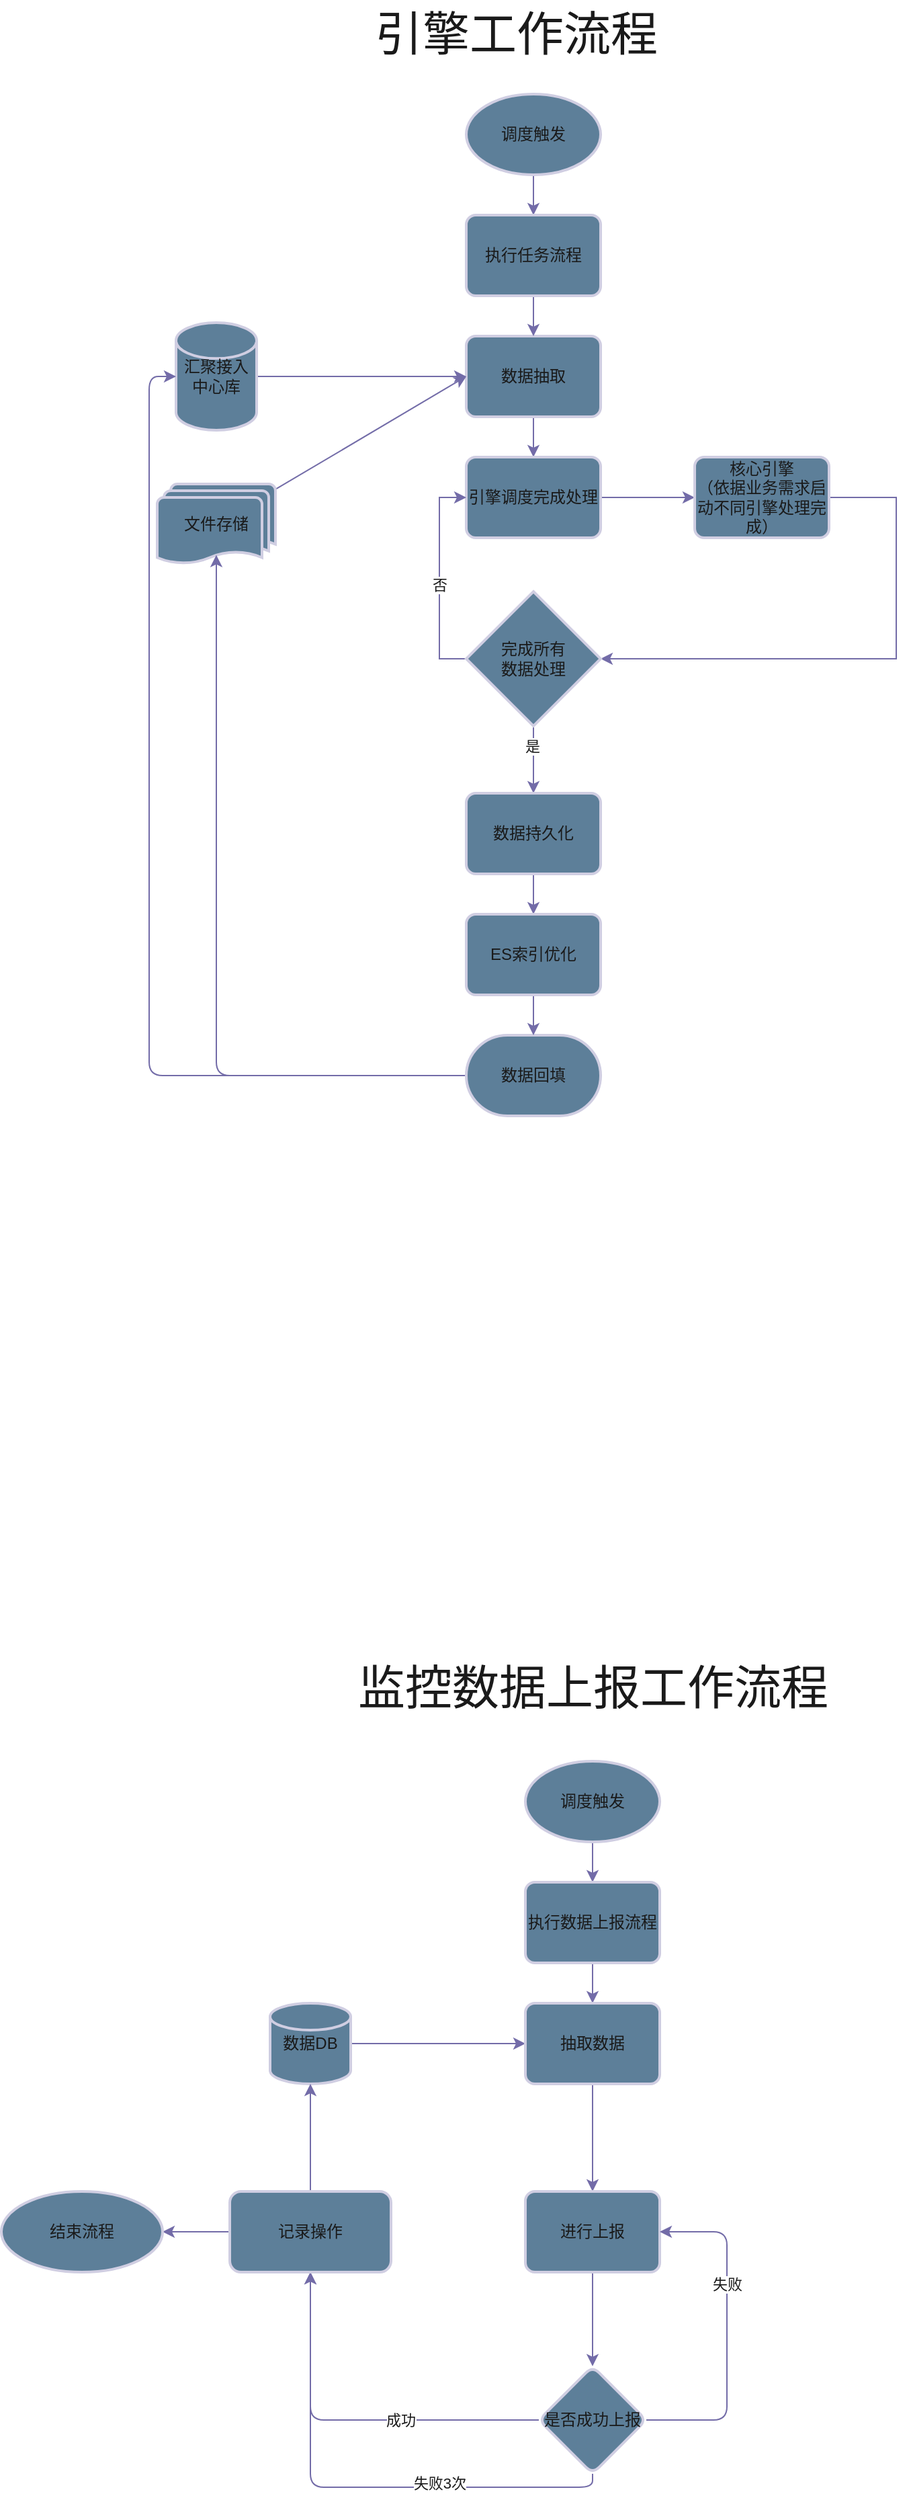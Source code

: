 <mxfile version="14.6.6" type="github">
  <diagram id="x2GGqh8nmgSfw9A8hSw9" name="Page-1">
    <mxGraphModel dx="2372" dy="1260" grid="1" gridSize="10" guides="1" tooltips="1" connect="1" arrows="1" fold="1" page="1" pageScale="1" pageWidth="827" pageHeight="1169" math="0" shadow="0">
      <root>
        <mxCell id="0" />
        <mxCell id="1" parent="0" />
        <mxCell id="qcW9sYDhVfVx4ufNbn1A-1" value="" style="edgeStyle=orthogonalEdgeStyle;rounded=0;orthogonalLoop=1;jettySize=auto;html=1;entryX=0.5;entryY=0;entryDx=0;entryDy=0;strokeColor=#736CA8;fontColor=#1A1A1A;" edge="1" parent="1" source="qcW9sYDhVfVx4ufNbn1A-2" target="qcW9sYDhVfVx4ufNbn1A-11">
          <mxGeometry relative="1" as="geometry" />
        </mxCell>
        <mxCell id="qcW9sYDhVfVx4ufNbn1A-2" value="&lt;font style=&quot;vertical-align: inherit&quot;&gt;&lt;font style=&quot;vertical-align: inherit&quot;&gt;&lt;font style=&quot;vertical-align: inherit&quot;&gt;&lt;font style=&quot;vertical-align: inherit&quot;&gt;&lt;font style=&quot;vertical-align: inherit&quot;&gt;&lt;font style=&quot;vertical-align: inherit&quot;&gt;数据&lt;/font&gt;&lt;/font&gt;&lt;font style=&quot;vertical-align: inherit&quot;&gt;&lt;font style=&quot;vertical-align: inherit&quot;&gt;抽取&lt;/font&gt;&lt;/font&gt;&lt;/font&gt;&lt;/font&gt;&lt;/font&gt;&lt;/font&gt;" style="rounded=1;whiteSpace=wrap;html=1;absoluteArcSize=1;arcSize=14;strokeWidth=2;fillColor=#5D7F99;strokeColor=#D0CEE2;fontColor=#1A1A1A;" vertex="1" parent="1">
          <mxGeometry x="376" y="300" width="100" height="60" as="geometry" />
        </mxCell>
        <mxCell id="qcW9sYDhVfVx4ufNbn1A-3" style="edgeStyle=none;rounded=1;sketch=0;orthogonalLoop=1;jettySize=auto;html=1;fontColor=#1A1A1A;strokeColor=#736CA8;" edge="1" parent="1" source="qcW9sYDhVfVx4ufNbn1A-4" target="qcW9sYDhVfVx4ufNbn1A-2">
          <mxGeometry relative="1" as="geometry" />
        </mxCell>
        <mxCell id="qcW9sYDhVfVx4ufNbn1A-4" value="&lt;font style=&quot;vertical-align: inherit&quot;&gt;&lt;font style=&quot;vertical-align: inherit&quot;&gt;汇聚接入中心库&lt;/font&gt;&lt;/font&gt;" style="strokeWidth=2;html=1;shape=mxgraph.flowchart.database;whiteSpace=wrap;fillColor=#5D7F99;strokeColor=#D0CEE2;fontColor=#1A1A1A;" vertex="1" parent="1">
          <mxGeometry x="160" y="290" width="60" height="80" as="geometry" />
        </mxCell>
        <mxCell id="qcW9sYDhVfVx4ufNbn1A-5" style="edgeStyle=none;rounded=1;sketch=0;orthogonalLoop=1;jettySize=auto;html=1;entryX=0;entryY=0.5;entryDx=0;entryDy=0;fontColor=#1A1A1A;strokeColor=#736CA8;" edge="1" parent="1" source="qcW9sYDhVfVx4ufNbn1A-6" target="qcW9sYDhVfVx4ufNbn1A-2">
          <mxGeometry relative="1" as="geometry" />
        </mxCell>
        <mxCell id="qcW9sYDhVfVx4ufNbn1A-6" value="&lt;font style=&quot;vertical-align: inherit&quot;&gt;&lt;font style=&quot;vertical-align: inherit&quot;&gt;文件存储&lt;/font&gt;&lt;/font&gt;" style="strokeWidth=2;html=1;shape=mxgraph.flowchart.multi-document;whiteSpace=wrap;fillColor=#5D7F99;strokeColor=#D0CEE2;fontColor=#1A1A1A;" vertex="1" parent="1">
          <mxGeometry x="146" y="410" width="88" height="60" as="geometry" />
        </mxCell>
        <mxCell id="qcW9sYDhVfVx4ufNbn1A-7" value="" style="edgeStyle=orthogonalEdgeStyle;rounded=0;orthogonalLoop=1;jettySize=auto;html=1;strokeColor=#736CA8;fontColor=#1A1A1A;" edge="1" parent="1" source="qcW9sYDhVfVx4ufNbn1A-8" target="qcW9sYDhVfVx4ufNbn1A-13">
          <mxGeometry relative="1" as="geometry" />
        </mxCell>
        <mxCell id="qcW9sYDhVfVx4ufNbn1A-8" value="&lt;span&gt;&lt;font style=&quot;vertical-align: inherit&quot;&gt;&lt;font style=&quot;vertical-align: inherit&quot;&gt;调度触发&lt;/font&gt;&lt;/font&gt;&lt;/span&gt;" style="strokeWidth=2;html=1;shape=mxgraph.flowchart.start_1;whiteSpace=wrap;fillColor=#5D7F99;strokeColor=#D0CEE2;fontColor=#1A1A1A;" vertex="1" parent="1">
          <mxGeometry x="376" y="120" width="100" height="60" as="geometry" />
        </mxCell>
        <mxCell id="qcW9sYDhVfVx4ufNbn1A-9" value="" style="edgeStyle=orthogonalEdgeStyle;rounded=0;orthogonalLoop=1;jettySize=auto;html=1;strokeColor=#736CA8;fontColor=#1A1A1A;" edge="1" parent="1" source="qcW9sYDhVfVx4ufNbn1A-11" target="qcW9sYDhVfVx4ufNbn1A-17">
          <mxGeometry relative="1" as="geometry" />
        </mxCell>
        <mxCell id="qcW9sYDhVfVx4ufNbn1A-11" value="&lt;font style=&quot;vertical-align: inherit&quot;&gt;&lt;font style=&quot;vertical-align: inherit&quot;&gt;&lt;font style=&quot;vertical-align: inherit&quot;&gt;&lt;font style=&quot;vertical-align: inherit&quot;&gt;&lt;font style=&quot;vertical-align: inherit&quot;&gt;&lt;font style=&quot;vertical-align: inherit&quot;&gt;&lt;font style=&quot;vertical-align: inherit&quot;&gt;&lt;font style=&quot;vertical-align: inherit&quot;&gt;引擎调度完成处理&lt;/font&gt;&lt;/font&gt;&lt;/font&gt;&lt;/font&gt;&lt;/font&gt;&lt;/font&gt;&lt;/font&gt;&lt;/font&gt;" style="rounded=1;whiteSpace=wrap;html=1;absoluteArcSize=1;arcSize=14;strokeWidth=2;fillColor=#5D7F99;strokeColor=#D0CEE2;fontColor=#1A1A1A;" vertex="1" parent="1">
          <mxGeometry x="376" y="390" width="100" height="60" as="geometry" />
        </mxCell>
        <mxCell id="qcW9sYDhVfVx4ufNbn1A-12" value="" style="edgeStyle=orthogonalEdgeStyle;rounded=0;orthogonalLoop=1;jettySize=auto;html=1;strokeColor=#736CA8;fontColor=#1A1A1A;" edge="1" parent="1" source="qcW9sYDhVfVx4ufNbn1A-13" target="qcW9sYDhVfVx4ufNbn1A-2">
          <mxGeometry relative="1" as="geometry" />
        </mxCell>
        <mxCell id="qcW9sYDhVfVx4ufNbn1A-13" value="&lt;font style=&quot;vertical-align: inherit&quot;&gt;&lt;font style=&quot;vertical-align: inherit&quot;&gt;执行任务流程&lt;/font&gt;&lt;/font&gt;" style="rounded=1;whiteSpace=wrap;html=1;absoluteArcSize=1;arcSize=14;strokeWidth=2;fillColor=#5D7F99;strokeColor=#D0CEE2;fontColor=#1A1A1A;" vertex="1" parent="1">
          <mxGeometry x="376" y="210" width="100" height="60" as="geometry" />
        </mxCell>
        <mxCell id="qcW9sYDhVfVx4ufNbn1A-16" style="edgeStyle=orthogonalEdgeStyle;rounded=0;orthogonalLoop=1;jettySize=auto;html=1;entryX=1;entryY=0.5;entryDx=0;entryDy=0;entryPerimeter=0;strokeColor=#736CA8;fontColor=#1A1A1A;" edge="1" parent="1" source="qcW9sYDhVfVx4ufNbn1A-17" target="qcW9sYDhVfVx4ufNbn1A-26">
          <mxGeometry relative="1" as="geometry">
            <Array as="points">
              <mxPoint x="696" y="420" />
              <mxPoint x="696" y="540" />
            </Array>
          </mxGeometry>
        </mxCell>
        <mxCell id="qcW9sYDhVfVx4ufNbn1A-17" value="&lt;font style=&quot;vertical-align: inherit&quot;&gt;&lt;font style=&quot;vertical-align: inherit&quot;&gt;&lt;font style=&quot;vertical-align: inherit&quot;&gt;&lt;font style=&quot;vertical-align: inherit&quot;&gt;&lt;font style=&quot;vertical-align: inherit&quot;&gt;&lt;font style=&quot;vertical-align: inherit&quot;&gt;&lt;font style=&quot;vertical-align: inherit&quot;&gt;&lt;font style=&quot;vertical-align: inherit&quot;&gt;&lt;font style=&quot;vertical-align: inherit&quot;&gt;&lt;font style=&quot;vertical-align: inherit&quot;&gt;&lt;font style=&quot;vertical-align: inherit&quot;&gt;&lt;font style=&quot;vertical-align: inherit&quot;&gt;&lt;font style=&quot;vertical-align: inherit&quot;&gt;&lt;font style=&quot;vertical-align: inherit&quot;&gt;&lt;font style=&quot;vertical-align: inherit&quot;&gt;&lt;font style=&quot;vertical-align: inherit&quot;&gt;核心引擎&lt;br&gt;（依据业务需求启动不同引擎处理完成）&lt;/font&gt;&lt;/font&gt;&lt;/font&gt;&lt;/font&gt;&lt;/font&gt;&lt;/font&gt;&lt;/font&gt;&lt;/font&gt;&lt;br&gt;&lt;/font&gt;&lt;/font&gt;&lt;/font&gt;&lt;/font&gt;&lt;/font&gt;&lt;/font&gt;&lt;/font&gt;&lt;/font&gt;" style="rounded=1;whiteSpace=wrap;html=1;absoluteArcSize=1;arcSize=14;strokeWidth=2;fillColor=#5D7F99;strokeColor=#D0CEE2;fontColor=#1A1A1A;" vertex="1" parent="1">
          <mxGeometry x="546" y="390" width="100" height="60" as="geometry" />
        </mxCell>
        <mxCell id="qcW9sYDhVfVx4ufNbn1A-22" style="edgeStyle=orthogonalEdgeStyle;rounded=0;orthogonalLoop=1;jettySize=auto;html=1;exitX=0.5;exitY=1;exitDx=0;exitDy=0;exitPerimeter=0;entryX=0.5;entryY=0;entryDx=0;entryDy=0;strokeColor=#736CA8;fontColor=#1A1A1A;" edge="1" parent="1" source="qcW9sYDhVfVx4ufNbn1A-26" target="qcW9sYDhVfVx4ufNbn1A-30">
          <mxGeometry relative="1" as="geometry">
            <mxPoint x="426" y="610" as="sourcePoint" />
          </mxGeometry>
        </mxCell>
        <mxCell id="qcW9sYDhVfVx4ufNbn1A-69" value="是" style="edgeLabel;html=1;align=center;verticalAlign=middle;resizable=0;points=[];fontColor=#1A1A1A;" vertex="1" connectable="0" parent="qcW9sYDhVfVx4ufNbn1A-22">
          <mxGeometry x="-0.4" y="-1" relative="1" as="geometry">
            <mxPoint as="offset" />
          </mxGeometry>
        </mxCell>
        <mxCell id="qcW9sYDhVfVx4ufNbn1A-24" style="edgeStyle=orthogonalEdgeStyle;rounded=0;orthogonalLoop=1;jettySize=auto;html=1;entryX=0;entryY=0.5;entryDx=0;entryDy=0;exitX=0;exitY=0.5;exitDx=0;exitDy=0;exitPerimeter=0;strokeColor=#736CA8;fontColor=#1A1A1A;" edge="1" parent="1" source="qcW9sYDhVfVx4ufNbn1A-26" target="qcW9sYDhVfVx4ufNbn1A-11">
          <mxGeometry relative="1" as="geometry" />
        </mxCell>
        <mxCell id="qcW9sYDhVfVx4ufNbn1A-25" value="&lt;font style=&quot;vertical-align: inherit&quot;&gt;&lt;font style=&quot;vertical-align: inherit&quot;&gt;否&lt;/font&gt;&lt;/font&gt;" style="edgeLabel;html=1;align=center;verticalAlign=middle;resizable=0;points=[];fontColor=#1A1A1A;" vertex="1" connectable="0" parent="qcW9sYDhVfVx4ufNbn1A-24">
          <mxGeometry x="-0.062" relative="1" as="geometry">
            <mxPoint as="offset" />
          </mxGeometry>
        </mxCell>
        <mxCell id="qcW9sYDhVfVx4ufNbn1A-26" value="&lt;font style=&quot;vertical-align: inherit&quot;&gt;&lt;font style=&quot;vertical-align: inherit&quot;&gt;&lt;font style=&quot;vertical-align: inherit&quot;&gt;&lt;font style=&quot;vertical-align: inherit&quot;&gt;&lt;font style=&quot;vertical-align: inherit&quot;&gt;&lt;font style=&quot;vertical-align: inherit&quot;&gt;&lt;font style=&quot;vertical-align: inherit&quot;&gt;&lt;font style=&quot;vertical-align: inherit&quot;&gt;&lt;font style=&quot;vertical-align: inherit&quot;&gt;&lt;font style=&quot;vertical-align: inherit&quot;&gt;完成所有&lt;/font&gt;&lt;/font&gt;&lt;br&gt;&lt;font style=&quot;vertical-align: inherit&quot;&gt;&lt;font style=&quot;vertical-align: inherit&quot;&gt;数据处理&lt;/font&gt;&lt;/font&gt;&lt;/font&gt;&lt;/font&gt;&lt;/font&gt;&lt;/font&gt;&lt;/font&gt;&lt;/font&gt;&lt;/font&gt;&lt;/font&gt;" style="strokeWidth=2;html=1;shape=mxgraph.flowchart.decision;whiteSpace=wrap;fillColor=#5D7F99;strokeColor=#D0CEE2;fontColor=#1A1A1A;" vertex="1" parent="1">
          <mxGeometry x="376" y="490" width="100" height="100" as="geometry" />
        </mxCell>
        <mxCell id="qcW9sYDhVfVx4ufNbn1A-27" style="edgeStyle=orthogonalEdgeStyle;rounded=1;sketch=0;orthogonalLoop=1;jettySize=auto;html=1;entryX=0.5;entryY=0.88;entryDx=0;entryDy=0;entryPerimeter=0;fontColor=#1A1A1A;strokeColor=#736CA8;" edge="1" parent="1" source="qcW9sYDhVfVx4ufNbn1A-29" target="qcW9sYDhVfVx4ufNbn1A-6">
          <mxGeometry relative="1" as="geometry" />
        </mxCell>
        <mxCell id="qcW9sYDhVfVx4ufNbn1A-28" style="edgeStyle=orthogonalEdgeStyle;rounded=1;sketch=0;orthogonalLoop=1;jettySize=auto;html=1;entryX=0;entryY=0.5;entryDx=0;entryDy=0;entryPerimeter=0;fontColor=#1A1A1A;strokeColor=#736CA8;" edge="1" parent="1" source="qcW9sYDhVfVx4ufNbn1A-29" target="qcW9sYDhVfVx4ufNbn1A-4">
          <mxGeometry relative="1" as="geometry" />
        </mxCell>
        <mxCell id="qcW9sYDhVfVx4ufNbn1A-29" value="&lt;font style=&quot;vertical-align: inherit&quot;&gt;&lt;font style=&quot;vertical-align: inherit&quot;&gt;数据回填&lt;/font&gt;&lt;/font&gt;" style="strokeWidth=2;html=1;shape=mxgraph.flowchart.terminator;whiteSpace=wrap;fillColor=#5D7F99;strokeColor=#D0CEE2;fontColor=#1A1A1A;" vertex="1" parent="1">
          <mxGeometry x="376" y="820" width="100" height="60" as="geometry" />
        </mxCell>
        <mxCell id="qcW9sYDhVfVx4ufNbn1A-67" value="" style="edgeStyle=orthogonalEdgeStyle;curved=0;rounded=1;sketch=0;orthogonalLoop=1;jettySize=auto;html=1;fontColor=#1A1A1A;strokeColor=#736CA8;" edge="1" parent="1" source="qcW9sYDhVfVx4ufNbn1A-30" target="qcW9sYDhVfVx4ufNbn1A-31">
          <mxGeometry relative="1" as="geometry" />
        </mxCell>
        <mxCell id="qcW9sYDhVfVx4ufNbn1A-30" value="&lt;font style=&quot;vertical-align: inherit&quot;&gt;&lt;font style=&quot;vertical-align: inherit&quot;&gt;&lt;font style=&quot;vertical-align: inherit&quot;&gt;&lt;font style=&quot;vertical-align: inherit&quot;&gt;数据持久化&lt;/font&gt;&lt;/font&gt;&lt;/font&gt;&lt;/font&gt;" style="rounded=1;whiteSpace=wrap;html=1;absoluteArcSize=1;arcSize=14;strokeWidth=2;fillColor=#5D7F99;strokeColor=#D0CEE2;fontColor=#1A1A1A;" vertex="1" parent="1">
          <mxGeometry x="376" y="640" width="100" height="60" as="geometry" />
        </mxCell>
        <mxCell id="qcW9sYDhVfVx4ufNbn1A-68" style="edgeStyle=orthogonalEdgeStyle;curved=0;rounded=1;sketch=0;orthogonalLoop=1;jettySize=auto;html=1;entryX=0.5;entryY=0;entryDx=0;entryDy=0;entryPerimeter=0;fontColor=#1A1A1A;strokeColor=#736CA8;exitX=0.5;exitY=1;exitDx=0;exitDy=0;" edge="1" parent="1" source="qcW9sYDhVfVx4ufNbn1A-31" target="qcW9sYDhVfVx4ufNbn1A-29">
          <mxGeometry relative="1" as="geometry" />
        </mxCell>
        <mxCell id="qcW9sYDhVfVx4ufNbn1A-31" value="&lt;font style=&quot;vertical-align: inherit&quot;&gt;&lt;font style=&quot;vertical-align: inherit&quot;&gt;ES索引优化&lt;/font&gt;&lt;/font&gt;" style="rounded=1;whiteSpace=wrap;html=1;absoluteArcSize=1;arcSize=14;strokeWidth=2;fillColor=#5D7F99;strokeColor=#D0CEE2;fontColor=#1A1A1A;" vertex="1" parent="1">
          <mxGeometry x="376" y="730" width="100" height="60" as="geometry" />
        </mxCell>
        <mxCell id="qcW9sYDhVfVx4ufNbn1A-39" value="" style="edgeStyle=orthogonalEdgeStyle;curved=0;rounded=1;sketch=0;orthogonalLoop=1;jettySize=auto;html=1;fontColor=#1A1A1A;strokeColor=#736CA8;" edge="1" parent="1" source="qcW9sYDhVfVx4ufNbn1A-34" target="qcW9sYDhVfVx4ufNbn1A-36">
          <mxGeometry relative="1" as="geometry" />
        </mxCell>
        <mxCell id="qcW9sYDhVfVx4ufNbn1A-34" value="调度触发" style="strokeWidth=2;html=1;shape=mxgraph.flowchart.start_1;whiteSpace=wrap;fillColor=#5D7F99;strokeColor=#D0CEE2;fontColor=#1A1A1A;" vertex="1" parent="1">
          <mxGeometry x="420" y="1360" width="100" height="60" as="geometry" />
        </mxCell>
        <mxCell id="qcW9sYDhVfVx4ufNbn1A-40" value="" style="edgeStyle=orthogonalEdgeStyle;curved=0;rounded=1;sketch=0;orthogonalLoop=1;jettySize=auto;html=1;fontColor=#1A1A1A;strokeColor=#736CA8;" edge="1" parent="1" source="qcW9sYDhVfVx4ufNbn1A-36" target="qcW9sYDhVfVx4ufNbn1A-38">
          <mxGeometry relative="1" as="geometry" />
        </mxCell>
        <mxCell id="qcW9sYDhVfVx4ufNbn1A-36" value="执行数据上报流程" style="rounded=1;whiteSpace=wrap;html=1;absoluteArcSize=1;arcSize=14;strokeWidth=2;fillColor=#5D7F99;strokeColor=#D0CEE2;fontColor=#1A1A1A;" vertex="1" parent="1">
          <mxGeometry x="420" y="1450" width="100" height="60" as="geometry" />
        </mxCell>
        <mxCell id="qcW9sYDhVfVx4ufNbn1A-59" style="edgeStyle=orthogonalEdgeStyle;curved=0;rounded=1;sketch=0;orthogonalLoop=1;jettySize=auto;html=1;fontColor=#1A1A1A;strokeColor=#736CA8;" edge="1" parent="1" source="qcW9sYDhVfVx4ufNbn1A-37" target="qcW9sYDhVfVx4ufNbn1A-38">
          <mxGeometry relative="1" as="geometry" />
        </mxCell>
        <mxCell id="qcW9sYDhVfVx4ufNbn1A-37" value="数据DB" style="strokeWidth=2;html=1;shape=mxgraph.flowchart.database;whiteSpace=wrap;fillColor=#5D7F99;strokeColor=#D0CEE2;fontColor=#1A1A1A;" vertex="1" parent="1">
          <mxGeometry x="230" y="1540" width="60" height="60" as="geometry" />
        </mxCell>
        <mxCell id="qcW9sYDhVfVx4ufNbn1A-43" value="" style="edgeStyle=orthogonalEdgeStyle;curved=0;rounded=1;sketch=0;orthogonalLoop=1;jettySize=auto;html=1;fontColor=#1A1A1A;strokeColor=#736CA8;" edge="1" parent="1" source="qcW9sYDhVfVx4ufNbn1A-38" target="qcW9sYDhVfVx4ufNbn1A-42">
          <mxGeometry relative="1" as="geometry" />
        </mxCell>
        <mxCell id="qcW9sYDhVfVx4ufNbn1A-38" value="抽取数据" style="rounded=1;whiteSpace=wrap;html=1;absoluteArcSize=1;arcSize=14;strokeWidth=2;fillColor=#5D7F99;strokeColor=#D0CEE2;fontColor=#1A1A1A;" vertex="1" parent="1">
          <mxGeometry x="420" y="1540" width="100" height="60" as="geometry" />
        </mxCell>
        <mxCell id="qcW9sYDhVfVx4ufNbn1A-45" value="" style="edgeStyle=orthogonalEdgeStyle;curved=0;rounded=1;sketch=0;orthogonalLoop=1;jettySize=auto;html=1;fontColor=#1A1A1A;strokeColor=#736CA8;" edge="1" parent="1" source="qcW9sYDhVfVx4ufNbn1A-42" target="qcW9sYDhVfVx4ufNbn1A-44">
          <mxGeometry relative="1" as="geometry" />
        </mxCell>
        <mxCell id="qcW9sYDhVfVx4ufNbn1A-42" value="进行上报" style="rounded=1;whiteSpace=wrap;html=1;absoluteArcSize=1;arcSize=14;strokeWidth=2;fillColor=#5D7F99;strokeColor=#D0CEE2;fontColor=#1A1A1A;" vertex="1" parent="1">
          <mxGeometry x="420" y="1680" width="100" height="60" as="geometry" />
        </mxCell>
        <mxCell id="qcW9sYDhVfVx4ufNbn1A-47" value="" style="edgeStyle=orthogonalEdgeStyle;curved=0;rounded=1;sketch=0;orthogonalLoop=1;jettySize=auto;html=1;fontColor=#1A1A1A;strokeColor=#736CA8;entryX=0.5;entryY=1;entryDx=0;entryDy=0;" edge="1" parent="1" source="qcW9sYDhVfVx4ufNbn1A-44" target="qcW9sYDhVfVx4ufNbn1A-51">
          <mxGeometry relative="1" as="geometry">
            <mxPoint x="470" y="1980" as="targetPoint" />
          </mxGeometry>
        </mxCell>
        <mxCell id="qcW9sYDhVfVx4ufNbn1A-50" value="成功" style="edgeLabel;html=1;align=center;verticalAlign=middle;resizable=0;points=[];fontColor=#1A1A1A;" vertex="1" connectable="0" parent="qcW9sYDhVfVx4ufNbn1A-47">
          <mxGeometry x="-0.259" relative="1" as="geometry">
            <mxPoint as="offset" />
          </mxGeometry>
        </mxCell>
        <mxCell id="qcW9sYDhVfVx4ufNbn1A-48" style="edgeStyle=orthogonalEdgeStyle;curved=0;rounded=1;sketch=0;orthogonalLoop=1;jettySize=auto;html=1;fontColor=#1A1A1A;strokeColor=#736CA8;exitX=1;exitY=0.5;exitDx=0;exitDy=0;" edge="1" parent="1" source="qcW9sYDhVfVx4ufNbn1A-44">
          <mxGeometry relative="1" as="geometry">
            <mxPoint x="520" y="1710" as="targetPoint" />
            <Array as="points">
              <mxPoint x="570" y="1850" />
              <mxPoint x="570" y="1710" />
            </Array>
          </mxGeometry>
        </mxCell>
        <mxCell id="qcW9sYDhVfVx4ufNbn1A-49" value="失败" style="edgeLabel;html=1;align=center;verticalAlign=middle;resizable=0;points=[];fontColor=#1A1A1A;" vertex="1" connectable="0" parent="qcW9sYDhVfVx4ufNbn1A-48">
          <mxGeometry x="0.289" relative="1" as="geometry">
            <mxPoint as="offset" />
          </mxGeometry>
        </mxCell>
        <mxCell id="qcW9sYDhVfVx4ufNbn1A-62" style="edgeStyle=orthogonalEdgeStyle;curved=0;rounded=1;sketch=0;orthogonalLoop=1;jettySize=auto;html=1;fontColor=#1A1A1A;strokeColor=#736CA8;entryX=0.5;entryY=1;entryDx=0;entryDy=0;" edge="1" parent="1" source="qcW9sYDhVfVx4ufNbn1A-44" target="qcW9sYDhVfVx4ufNbn1A-51">
          <mxGeometry relative="1" as="geometry">
            <mxPoint x="260" y="1750" as="targetPoint" />
            <Array as="points">
              <mxPoint x="470" y="1900" />
              <mxPoint x="260" y="1900" />
            </Array>
          </mxGeometry>
        </mxCell>
        <mxCell id="qcW9sYDhVfVx4ufNbn1A-64" value="失败3次" style="edgeLabel;html=1;align=center;verticalAlign=middle;resizable=0;points=[];fontColor=#1A1A1A;" vertex="1" connectable="0" parent="qcW9sYDhVfVx4ufNbn1A-62">
          <mxGeometry x="-0.346" y="-3" relative="1" as="geometry">
            <mxPoint as="offset" />
          </mxGeometry>
        </mxCell>
        <mxCell id="qcW9sYDhVfVx4ufNbn1A-44" value="是否成功上报" style="rhombus;whiteSpace=wrap;html=1;rounded=1;fontColor=#1A1A1A;strokeColor=#D0CEE2;strokeWidth=2;fillColor=#5D7F99;arcSize=14;" vertex="1" parent="1">
          <mxGeometry x="430" y="1810" width="80" height="80" as="geometry" />
        </mxCell>
        <mxCell id="qcW9sYDhVfVx4ufNbn1A-54" value="" style="edgeStyle=orthogonalEdgeStyle;curved=0;rounded=1;sketch=0;orthogonalLoop=1;jettySize=auto;html=1;fontColor=#1A1A1A;strokeColor=#736CA8;" edge="1" parent="1" source="qcW9sYDhVfVx4ufNbn1A-51" target="qcW9sYDhVfVx4ufNbn1A-53">
          <mxGeometry relative="1" as="geometry" />
        </mxCell>
        <mxCell id="qcW9sYDhVfVx4ufNbn1A-58" style="edgeStyle=orthogonalEdgeStyle;curved=0;rounded=1;sketch=0;orthogonalLoop=1;jettySize=auto;html=1;fontColor=#1A1A1A;strokeColor=#736CA8;" edge="1" parent="1" source="qcW9sYDhVfVx4ufNbn1A-51" target="qcW9sYDhVfVx4ufNbn1A-37">
          <mxGeometry relative="1" as="geometry" />
        </mxCell>
        <mxCell id="qcW9sYDhVfVx4ufNbn1A-51" value="记录操作" style="whiteSpace=wrap;html=1;rounded=1;fontColor=#1A1A1A;strokeColor=#D0CEE2;strokeWidth=2;fillColor=#5D7F99;arcSize=14;" vertex="1" parent="1">
          <mxGeometry x="200" y="1680" width="120" height="60" as="geometry" />
        </mxCell>
        <mxCell id="qcW9sYDhVfVx4ufNbn1A-53" value="结束流程" style="ellipse;whiteSpace=wrap;html=1;rounded=1;fontColor=#1A1A1A;strokeColor=#D0CEE2;strokeWidth=2;fillColor=#5D7F99;arcSize=14;" vertex="1" parent="1">
          <mxGeometry x="30" y="1680" width="120" height="60" as="geometry" />
        </mxCell>
        <mxCell id="qcW9sYDhVfVx4ufNbn1A-65" value="监控数据上报工作流程" style="text;html=1;align=center;verticalAlign=middle;resizable=0;points=[];autosize=1;strokeColor=none;fontColor=#1A1A1A;fontSize=35;" vertex="1" parent="1">
          <mxGeometry x="285" y="1280" width="370" height="50" as="geometry" />
        </mxCell>
        <mxCell id="qcW9sYDhVfVx4ufNbn1A-66" value="引擎工作流程" style="text;html=1;align=center;verticalAlign=middle;resizable=0;points=[];autosize=1;strokeColor=none;fontColor=#1A1A1A;fontSize=35;" vertex="1" parent="1">
          <mxGeometry x="298" y="50" width="230" height="50" as="geometry" />
        </mxCell>
      </root>
    </mxGraphModel>
  </diagram>
</mxfile>

